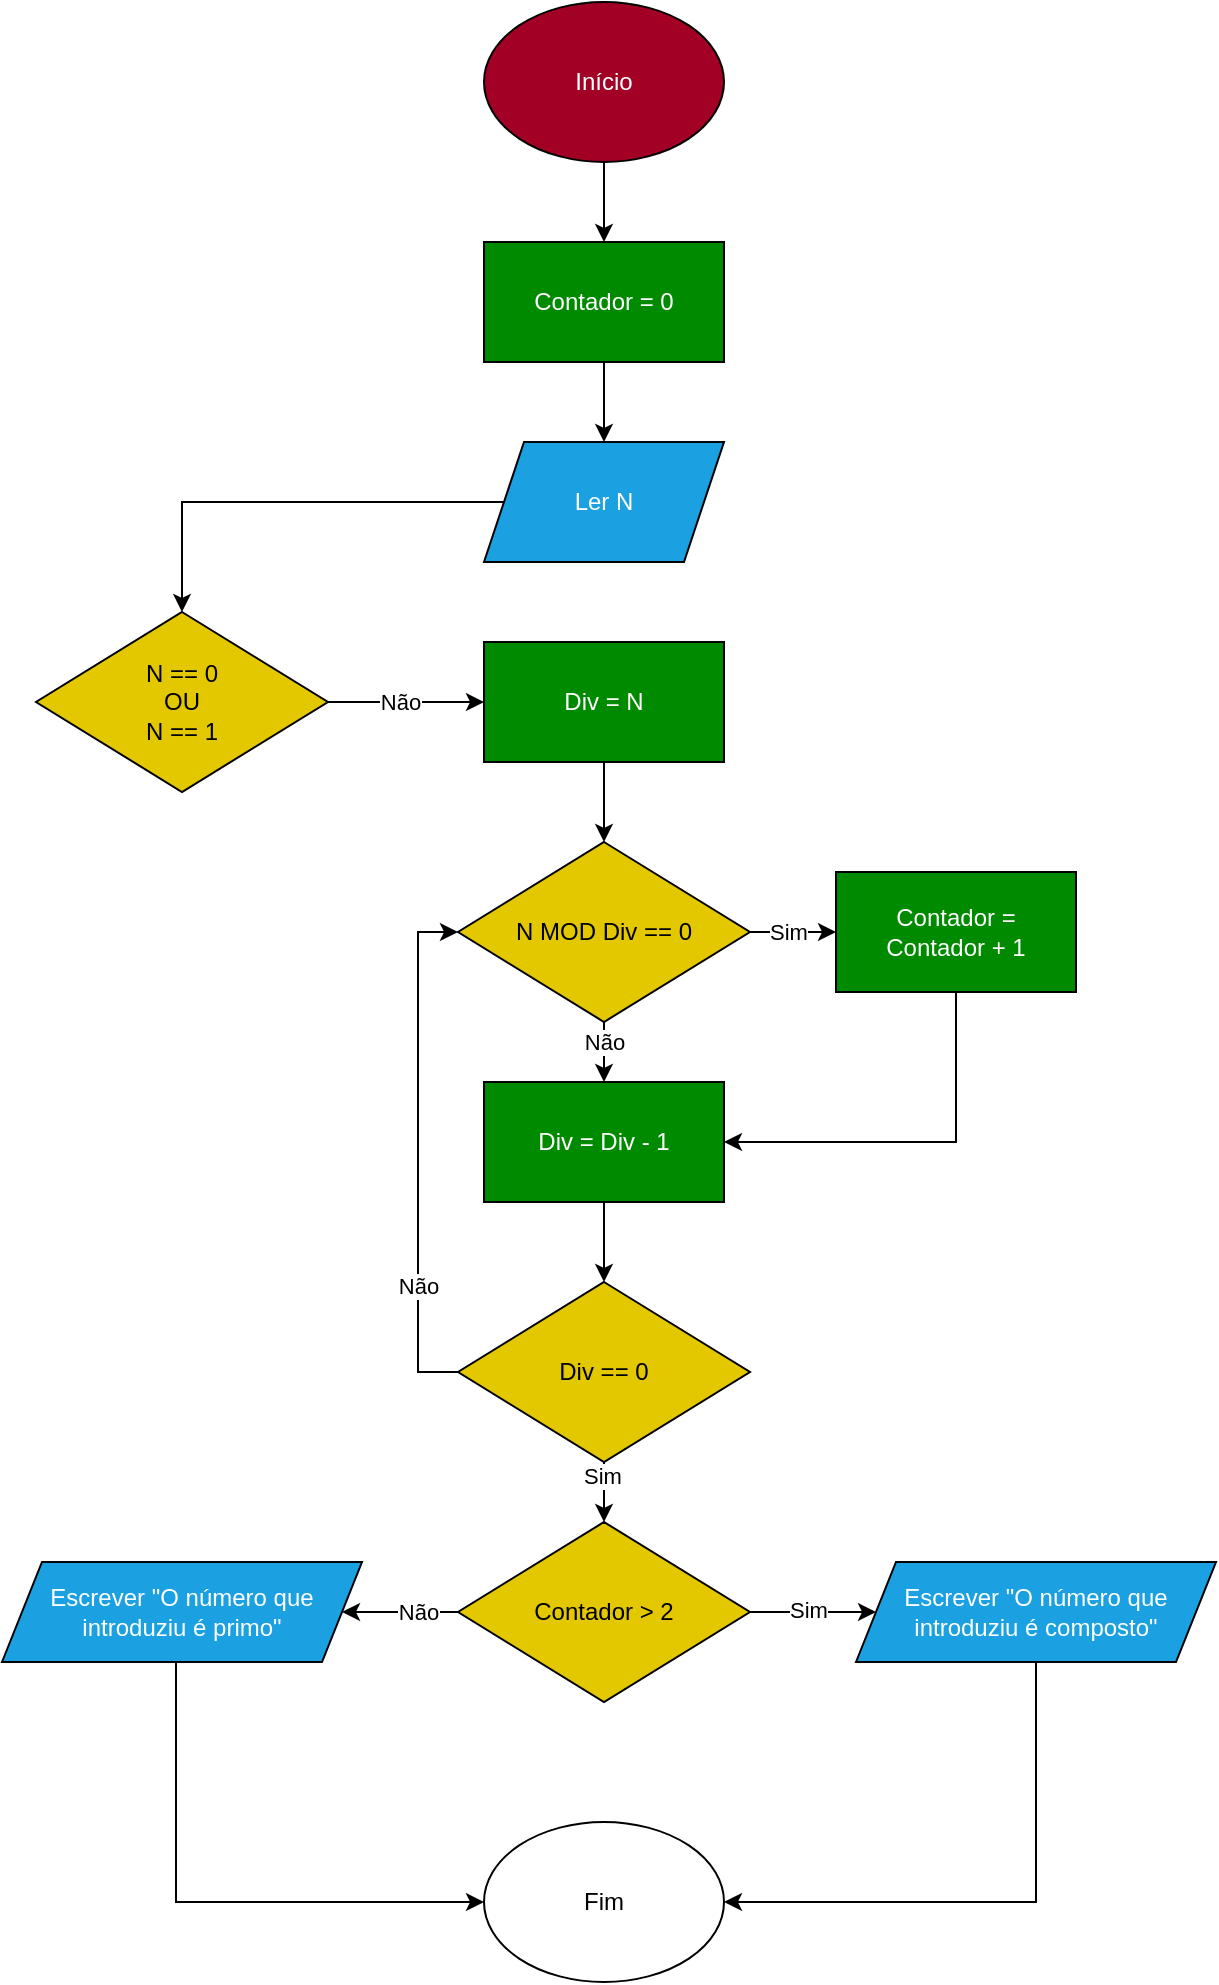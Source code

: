 <mxfile version="28.2.4">
  <diagram name="Página-1" id="MpQslbSbHttElLq6GgqF">
    <mxGraphModel dx="872" dy="473" grid="1" gridSize="10" guides="1" tooltips="1" connect="1" arrows="1" fold="1" page="1" pageScale="1" pageWidth="827" pageHeight="1169" background="light-dark(#FFFFFF,#393939)" math="0" shadow="0">
      <root>
        <mxCell id="0" />
        <mxCell id="1" parent="0" />
        <mxCell id="rPZIG8-aBQZazB7C_sdG-7" value="" style="edgeStyle=orthogonalEdgeStyle;rounded=0;orthogonalLoop=1;jettySize=auto;html=1;" edge="1" parent="1" source="2eC5LnO9QVNt6_FU8Hfr-1" target="2eC5LnO9QVNt6_FU8Hfr-21">
          <mxGeometry relative="1" as="geometry" />
        </mxCell>
        <mxCell id="2eC5LnO9QVNt6_FU8Hfr-1" value="Início" style="ellipse;whiteSpace=wrap;html=1;fillColor=light-dark(#A20025,#A40000);strokeColor=default;fontColor=#ffffff;" parent="1" vertex="1">
          <mxGeometry x="354" y="20" width="120" height="80" as="geometry" />
        </mxCell>
        <mxCell id="rPZIG8-aBQZazB7C_sdG-9" style="edgeStyle=orthogonalEdgeStyle;rounded=0;orthogonalLoop=1;jettySize=auto;html=1;entryX=0.5;entryY=0;entryDx=0;entryDy=0;" edge="1" parent="1" source="2eC5LnO9QVNt6_FU8Hfr-2" target="2eC5LnO9QVNt6_FU8Hfr-22">
          <mxGeometry relative="1" as="geometry" />
        </mxCell>
        <mxCell id="2eC5LnO9QVNt6_FU8Hfr-2" value="Ler N" style="shape=parallelogram;perimeter=parallelogramPerimeter;whiteSpace=wrap;html=1;fixedSize=1;fillColor=#1ba1e2;strokeColor=default;fontColor=#ffffff;" parent="1" vertex="1">
          <mxGeometry x="354" y="240" width="120" height="60" as="geometry" />
        </mxCell>
        <mxCell id="rPZIG8-aBQZazB7C_sdG-8" value="" style="edgeStyle=orthogonalEdgeStyle;rounded=0;orthogonalLoop=1;jettySize=auto;html=1;" edge="1" parent="1" source="2eC5LnO9QVNt6_FU8Hfr-21" target="2eC5LnO9QVNt6_FU8Hfr-2">
          <mxGeometry relative="1" as="geometry" />
        </mxCell>
        <mxCell id="2eC5LnO9QVNt6_FU8Hfr-21" value="Contador = 0" style="rounded=0;whiteSpace=wrap;html=1;fillColor=#008a00;fontColor=#ffffff;strokeColor=default;" parent="1" vertex="1">
          <mxGeometry x="354" y="140" width="120" height="60" as="geometry" />
        </mxCell>
        <mxCell id="rPZIG8-aBQZazB7C_sdG-10" value="" style="edgeStyle=orthogonalEdgeStyle;rounded=0;orthogonalLoop=1;jettySize=auto;html=1;" edge="1" parent="1" source="2eC5LnO9QVNt6_FU8Hfr-22" target="2eC5LnO9QVNt6_FU8Hfr-23">
          <mxGeometry relative="1" as="geometry" />
        </mxCell>
        <mxCell id="rPZIG8-aBQZazB7C_sdG-11" value="Não" style="edgeLabel;html=1;align=center;verticalAlign=middle;resizable=0;points=[];" vertex="1" connectable="0" parent="rPZIG8-aBQZazB7C_sdG-10">
          <mxGeometry x="-0.083" relative="1" as="geometry">
            <mxPoint as="offset" />
          </mxGeometry>
        </mxCell>
        <mxCell id="2eC5LnO9QVNt6_FU8Hfr-22" value="N == 0&lt;div&gt;OU&lt;/div&gt;&lt;div&gt;N == 1&lt;/div&gt;" style="rhombus;whiteSpace=wrap;html=1;fillColor=#e3c800;fontColor=#000000;strokeColor=default;" parent="1" vertex="1">
          <mxGeometry x="130" y="325" width="146" height="90" as="geometry" />
        </mxCell>
        <mxCell id="rPZIG8-aBQZazB7C_sdG-12" value="" style="edgeStyle=orthogonalEdgeStyle;rounded=0;orthogonalLoop=1;jettySize=auto;html=1;" edge="1" parent="1" source="2eC5LnO9QVNt6_FU8Hfr-23" target="rPZIG8-aBQZazB7C_sdG-2">
          <mxGeometry relative="1" as="geometry" />
        </mxCell>
        <mxCell id="2eC5LnO9QVNt6_FU8Hfr-23" value="Div = N" style="rounded=0;whiteSpace=wrap;html=1;strokeColor=default;fillColor=#008a00;fontColor=#ffffff;" parent="1" vertex="1">
          <mxGeometry x="354" y="340" width="120" height="60" as="geometry" />
        </mxCell>
        <mxCell id="rPZIG8-aBQZazB7C_sdG-13" value="" style="edgeStyle=orthogonalEdgeStyle;rounded=0;orthogonalLoop=1;jettySize=auto;html=1;" edge="1" parent="1" source="rPZIG8-aBQZazB7C_sdG-2" target="rPZIG8-aBQZazB7C_sdG-5">
          <mxGeometry relative="1" as="geometry" />
        </mxCell>
        <mxCell id="rPZIG8-aBQZazB7C_sdG-16" value="Não" style="edgeLabel;html=1;align=center;verticalAlign=middle;resizable=0;points=[];" vertex="1" connectable="0" parent="rPZIG8-aBQZazB7C_sdG-13">
          <mxGeometry x="0.2" relative="1" as="geometry">
            <mxPoint as="offset" />
          </mxGeometry>
        </mxCell>
        <mxCell id="rPZIG8-aBQZazB7C_sdG-14" value="" style="edgeStyle=orthogonalEdgeStyle;rounded=0;orthogonalLoop=1;jettySize=auto;html=1;" edge="1" parent="1" source="rPZIG8-aBQZazB7C_sdG-2" target="rPZIG8-aBQZazB7C_sdG-3">
          <mxGeometry relative="1" as="geometry" />
        </mxCell>
        <mxCell id="rPZIG8-aBQZazB7C_sdG-15" value="Sim" style="edgeLabel;html=1;align=center;verticalAlign=middle;resizable=0;points=[];" vertex="1" connectable="0" parent="rPZIG8-aBQZazB7C_sdG-14">
          <mxGeometry x="-0.116" relative="1" as="geometry">
            <mxPoint as="offset" />
          </mxGeometry>
        </mxCell>
        <mxCell id="rPZIG8-aBQZazB7C_sdG-2" value="N MOD Div == 0" style="rhombus;whiteSpace=wrap;html=1;fillColor=#e3c800;fontColor=#000000;strokeColor=default;" vertex="1" parent="1">
          <mxGeometry x="341" y="440" width="146" height="90" as="geometry" />
        </mxCell>
        <mxCell id="rPZIG8-aBQZazB7C_sdG-17" style="edgeStyle=orthogonalEdgeStyle;rounded=0;orthogonalLoop=1;jettySize=auto;html=1;entryX=1;entryY=0.5;entryDx=0;entryDy=0;" edge="1" parent="1" source="rPZIG8-aBQZazB7C_sdG-3" target="rPZIG8-aBQZazB7C_sdG-5">
          <mxGeometry relative="1" as="geometry">
            <Array as="points">
              <mxPoint x="590" y="590" />
            </Array>
          </mxGeometry>
        </mxCell>
        <mxCell id="rPZIG8-aBQZazB7C_sdG-3" value="Contador =&lt;div&gt;Contador + 1&lt;/div&gt;" style="rounded=0;whiteSpace=wrap;html=1;fillColor=#008a00;fontColor=#ffffff;strokeColor=default;" vertex="1" parent="1">
          <mxGeometry x="530" y="455" width="120" height="60" as="geometry" />
        </mxCell>
        <mxCell id="rPZIG8-aBQZazB7C_sdG-19" value="" style="edgeStyle=orthogonalEdgeStyle;rounded=0;orthogonalLoop=1;jettySize=auto;html=1;" edge="1" parent="1" source="rPZIG8-aBQZazB7C_sdG-4" target="rPZIG8-aBQZazB7C_sdG-6">
          <mxGeometry relative="1" as="geometry" />
        </mxCell>
        <mxCell id="rPZIG8-aBQZazB7C_sdG-20" value="Sim" style="edgeLabel;html=1;align=center;verticalAlign=middle;resizable=0;points=[];" vertex="1" connectable="0" parent="rPZIG8-aBQZazB7C_sdG-19">
          <mxGeometry x="-0.72" y="-1" relative="1" as="geometry">
            <mxPoint as="offset" />
          </mxGeometry>
        </mxCell>
        <mxCell id="rPZIG8-aBQZazB7C_sdG-21" style="edgeStyle=orthogonalEdgeStyle;rounded=0;orthogonalLoop=1;jettySize=auto;html=1;entryX=0;entryY=0.5;entryDx=0;entryDy=0;" edge="1" parent="1" source="rPZIG8-aBQZazB7C_sdG-4" target="rPZIG8-aBQZazB7C_sdG-2">
          <mxGeometry relative="1" as="geometry">
            <Array as="points">
              <mxPoint x="321" y="705" />
              <mxPoint x="321" y="485" />
            </Array>
          </mxGeometry>
        </mxCell>
        <mxCell id="rPZIG8-aBQZazB7C_sdG-22" value="Não" style="edgeLabel;html=1;align=center;verticalAlign=middle;resizable=0;points=[];" vertex="1" connectable="0" parent="rPZIG8-aBQZazB7C_sdG-21">
          <mxGeometry x="-0.515" relative="1" as="geometry">
            <mxPoint as="offset" />
          </mxGeometry>
        </mxCell>
        <mxCell id="rPZIG8-aBQZazB7C_sdG-4" value="Div == 0" style="rhombus;whiteSpace=wrap;html=1;fillColor=#e3c800;fontColor=#000000;strokeColor=default;" vertex="1" parent="1">
          <mxGeometry x="341" y="660" width="146" height="90" as="geometry" />
        </mxCell>
        <mxCell id="rPZIG8-aBQZazB7C_sdG-18" value="" style="edgeStyle=orthogonalEdgeStyle;rounded=0;orthogonalLoop=1;jettySize=auto;html=1;" edge="1" parent="1" source="rPZIG8-aBQZazB7C_sdG-5" target="rPZIG8-aBQZazB7C_sdG-4">
          <mxGeometry relative="1" as="geometry" />
        </mxCell>
        <mxCell id="rPZIG8-aBQZazB7C_sdG-5" value="Div = Div - 1" style="rounded=0;whiteSpace=wrap;html=1;fillColor=#008a00;fontColor=#ffffff;strokeColor=default;" vertex="1" parent="1">
          <mxGeometry x="354" y="560" width="120" height="60" as="geometry" />
        </mxCell>
        <mxCell id="rPZIG8-aBQZazB7C_sdG-25" value="" style="edgeStyle=orthogonalEdgeStyle;rounded=0;orthogonalLoop=1;jettySize=auto;html=1;" edge="1" parent="1" source="rPZIG8-aBQZazB7C_sdG-6" target="rPZIG8-aBQZazB7C_sdG-23">
          <mxGeometry relative="1" as="geometry" />
        </mxCell>
        <mxCell id="rPZIG8-aBQZazB7C_sdG-27" value="Não" style="edgeLabel;html=1;align=center;verticalAlign=middle;resizable=0;points=[];" vertex="1" connectable="0" parent="rPZIG8-aBQZazB7C_sdG-25">
          <mxGeometry x="-0.31" relative="1" as="geometry">
            <mxPoint as="offset" />
          </mxGeometry>
        </mxCell>
        <mxCell id="rPZIG8-aBQZazB7C_sdG-26" value="" style="edgeStyle=orthogonalEdgeStyle;rounded=0;orthogonalLoop=1;jettySize=auto;html=1;" edge="1" parent="1" source="rPZIG8-aBQZazB7C_sdG-6" target="rPZIG8-aBQZazB7C_sdG-24">
          <mxGeometry relative="1" as="geometry" />
        </mxCell>
        <mxCell id="rPZIG8-aBQZazB7C_sdG-28" value="Sim" style="edgeLabel;html=1;align=center;verticalAlign=middle;resizable=0;points=[];" vertex="1" connectable="0" parent="rPZIG8-aBQZazB7C_sdG-26">
          <mxGeometry x="-0.079" y="1" relative="1" as="geometry">
            <mxPoint as="offset" />
          </mxGeometry>
        </mxCell>
        <mxCell id="rPZIG8-aBQZazB7C_sdG-6" value="Contador &amp;gt; 2" style="rhombus;whiteSpace=wrap;html=1;fillColor=#e3c800;fontColor=#000000;strokeColor=default;" vertex="1" parent="1">
          <mxGeometry x="341" y="780" width="146" height="90" as="geometry" />
        </mxCell>
        <mxCell id="rPZIG8-aBQZazB7C_sdG-30" style="edgeStyle=orthogonalEdgeStyle;rounded=0;orthogonalLoop=1;jettySize=auto;html=1;entryX=0;entryY=0.5;entryDx=0;entryDy=0;" edge="1" parent="1" source="rPZIG8-aBQZazB7C_sdG-23" target="rPZIG8-aBQZazB7C_sdG-29">
          <mxGeometry relative="1" as="geometry">
            <Array as="points">
              <mxPoint x="200" y="970" />
            </Array>
          </mxGeometry>
        </mxCell>
        <mxCell id="rPZIG8-aBQZazB7C_sdG-23" value="Escrever &quot;O número que introduziu é primo&quot;" style="shape=parallelogram;perimeter=parallelogramPerimeter;whiteSpace=wrap;html=1;fixedSize=1;fillColor=#1ba1e2;fontColor=#ffffff;strokeColor=default;" vertex="1" parent="1">
          <mxGeometry x="113" y="800" width="180" height="50" as="geometry" />
        </mxCell>
        <mxCell id="rPZIG8-aBQZazB7C_sdG-31" style="edgeStyle=orthogonalEdgeStyle;rounded=0;orthogonalLoop=1;jettySize=auto;html=1;entryX=1;entryY=0.5;entryDx=0;entryDy=0;" edge="1" parent="1" source="rPZIG8-aBQZazB7C_sdG-24" target="rPZIG8-aBQZazB7C_sdG-29">
          <mxGeometry relative="1" as="geometry">
            <Array as="points">
              <mxPoint x="630" y="970" />
            </Array>
          </mxGeometry>
        </mxCell>
        <mxCell id="rPZIG8-aBQZazB7C_sdG-24" value="Escrever &quot;O número que introduziu é composto&quot;" style="shape=parallelogram;perimeter=parallelogramPerimeter;whiteSpace=wrap;html=1;fixedSize=1;fillColor=#1ba1e2;fontColor=#ffffff;strokeColor=default;" vertex="1" parent="1">
          <mxGeometry x="540" y="800" width="180" height="50" as="geometry" />
        </mxCell>
        <mxCell id="rPZIG8-aBQZazB7C_sdG-29" value="Fim" style="ellipse;whiteSpace=wrap;html=1;fillColor=light-dark(#FFFFFF,#009317);" vertex="1" parent="1">
          <mxGeometry x="354" y="930" width="120" height="80" as="geometry" />
        </mxCell>
      </root>
    </mxGraphModel>
  </diagram>
</mxfile>

